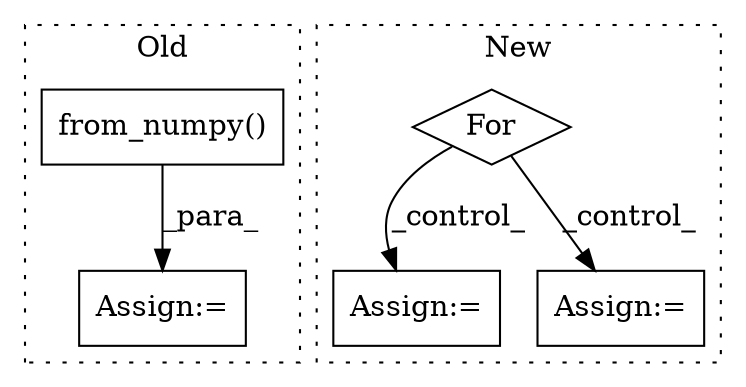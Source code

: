 digraph G {
subgraph cluster0 {
1 [label="from_numpy()" a="75" s="925,967" l="17,1" shape="box"];
4 [label="Assign:=" a="68" s="920" l="4" shape="box"];
label = "Old";
style="dotted";
}
subgraph cluster1 {
2 [label="For" a="107" s="613,643" l="4,14" shape="diamond"];
3 [label="Assign:=" a="68" s="1046" l="3" shape="box"];
5 [label="Assign:=" a="68" s="696" l="3" shape="box"];
label = "New";
style="dotted";
}
1 -> 4 [label="_para_"];
2 -> 3 [label="_control_"];
2 -> 5 [label="_control_"];
}